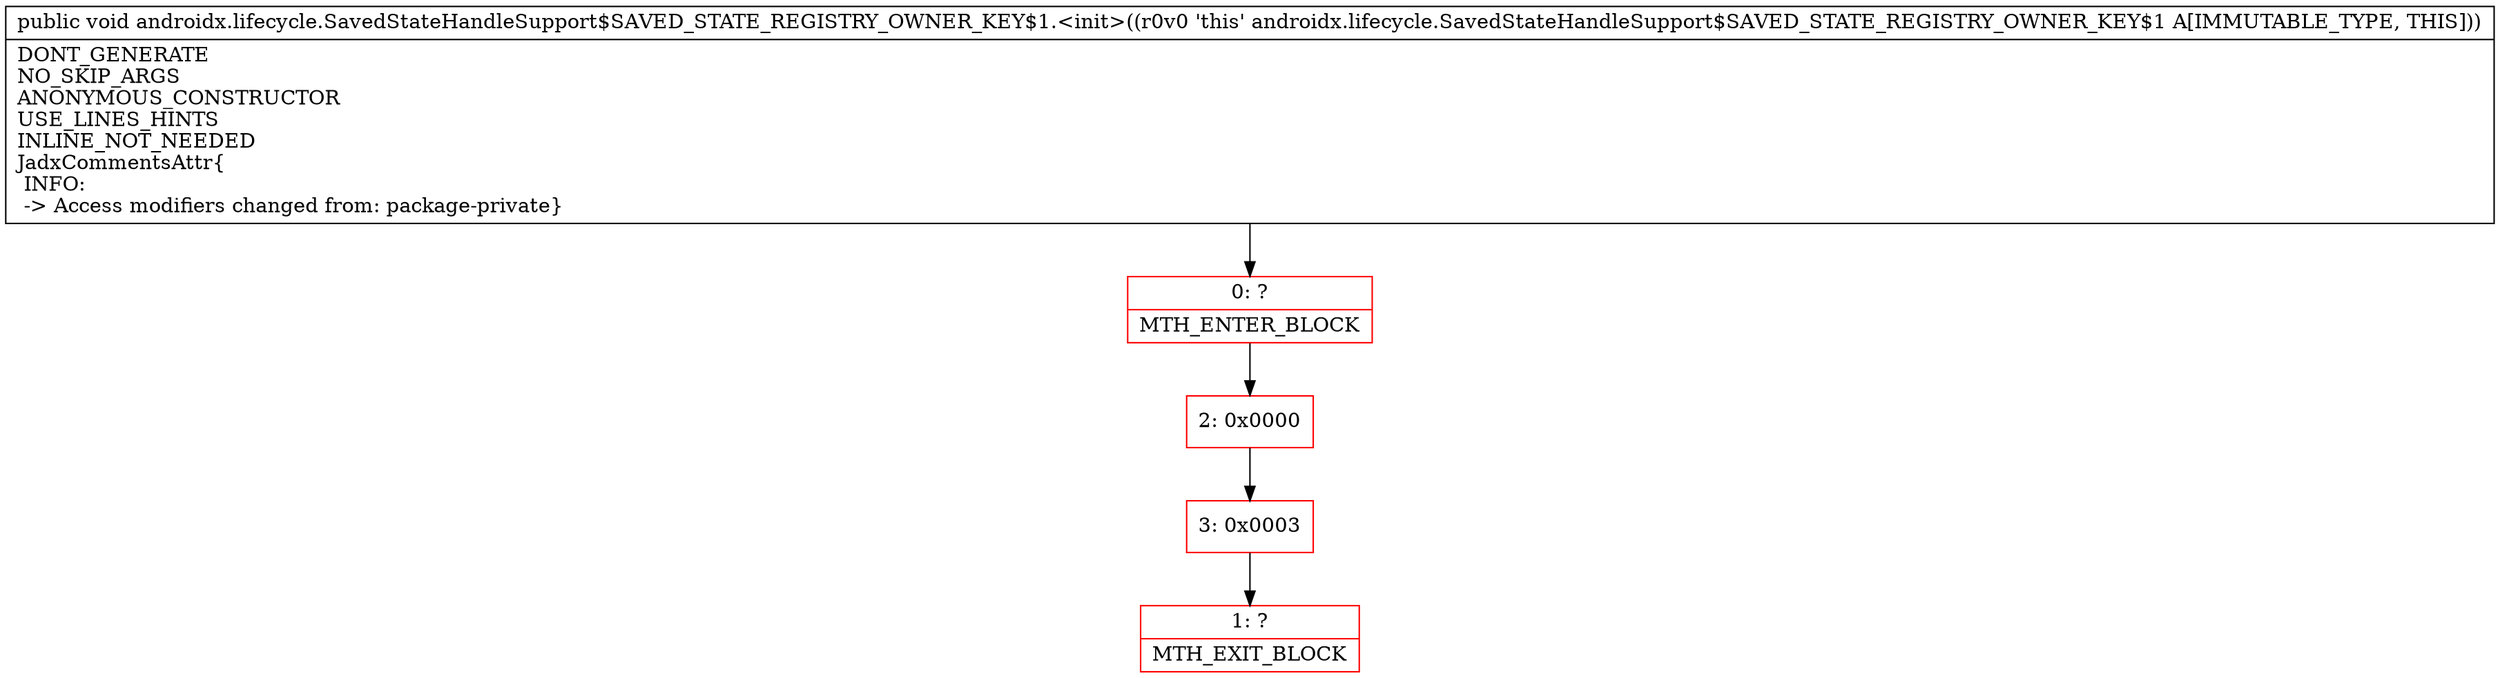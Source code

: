 digraph "CFG forandroidx.lifecycle.SavedStateHandleSupport$SAVED_STATE_REGISTRY_OWNER_KEY$1.\<init\>()V" {
subgraph cluster_Region_1774428469 {
label = "R(0)";
node [shape=record,color=blue];
}
Node_0 [shape=record,color=red,label="{0\:\ ?|MTH_ENTER_BLOCK\l}"];
Node_2 [shape=record,color=red,label="{2\:\ 0x0000}"];
Node_3 [shape=record,color=red,label="{3\:\ 0x0003}"];
Node_1 [shape=record,color=red,label="{1\:\ ?|MTH_EXIT_BLOCK\l}"];
MethodNode[shape=record,label="{public void androidx.lifecycle.SavedStateHandleSupport$SAVED_STATE_REGISTRY_OWNER_KEY$1.\<init\>((r0v0 'this' androidx.lifecycle.SavedStateHandleSupport$SAVED_STATE_REGISTRY_OWNER_KEY$1 A[IMMUTABLE_TYPE, THIS]))  | DONT_GENERATE\lNO_SKIP_ARGS\lANONYMOUS_CONSTRUCTOR\lUSE_LINES_HINTS\lINLINE_NOT_NEEDED\lJadxCommentsAttr\{\l INFO: \l \-\> Access modifiers changed from: package\-private\}\l}"];
MethodNode -> Node_0;Node_0 -> Node_2;
Node_2 -> Node_3;
Node_3 -> Node_1;
}

